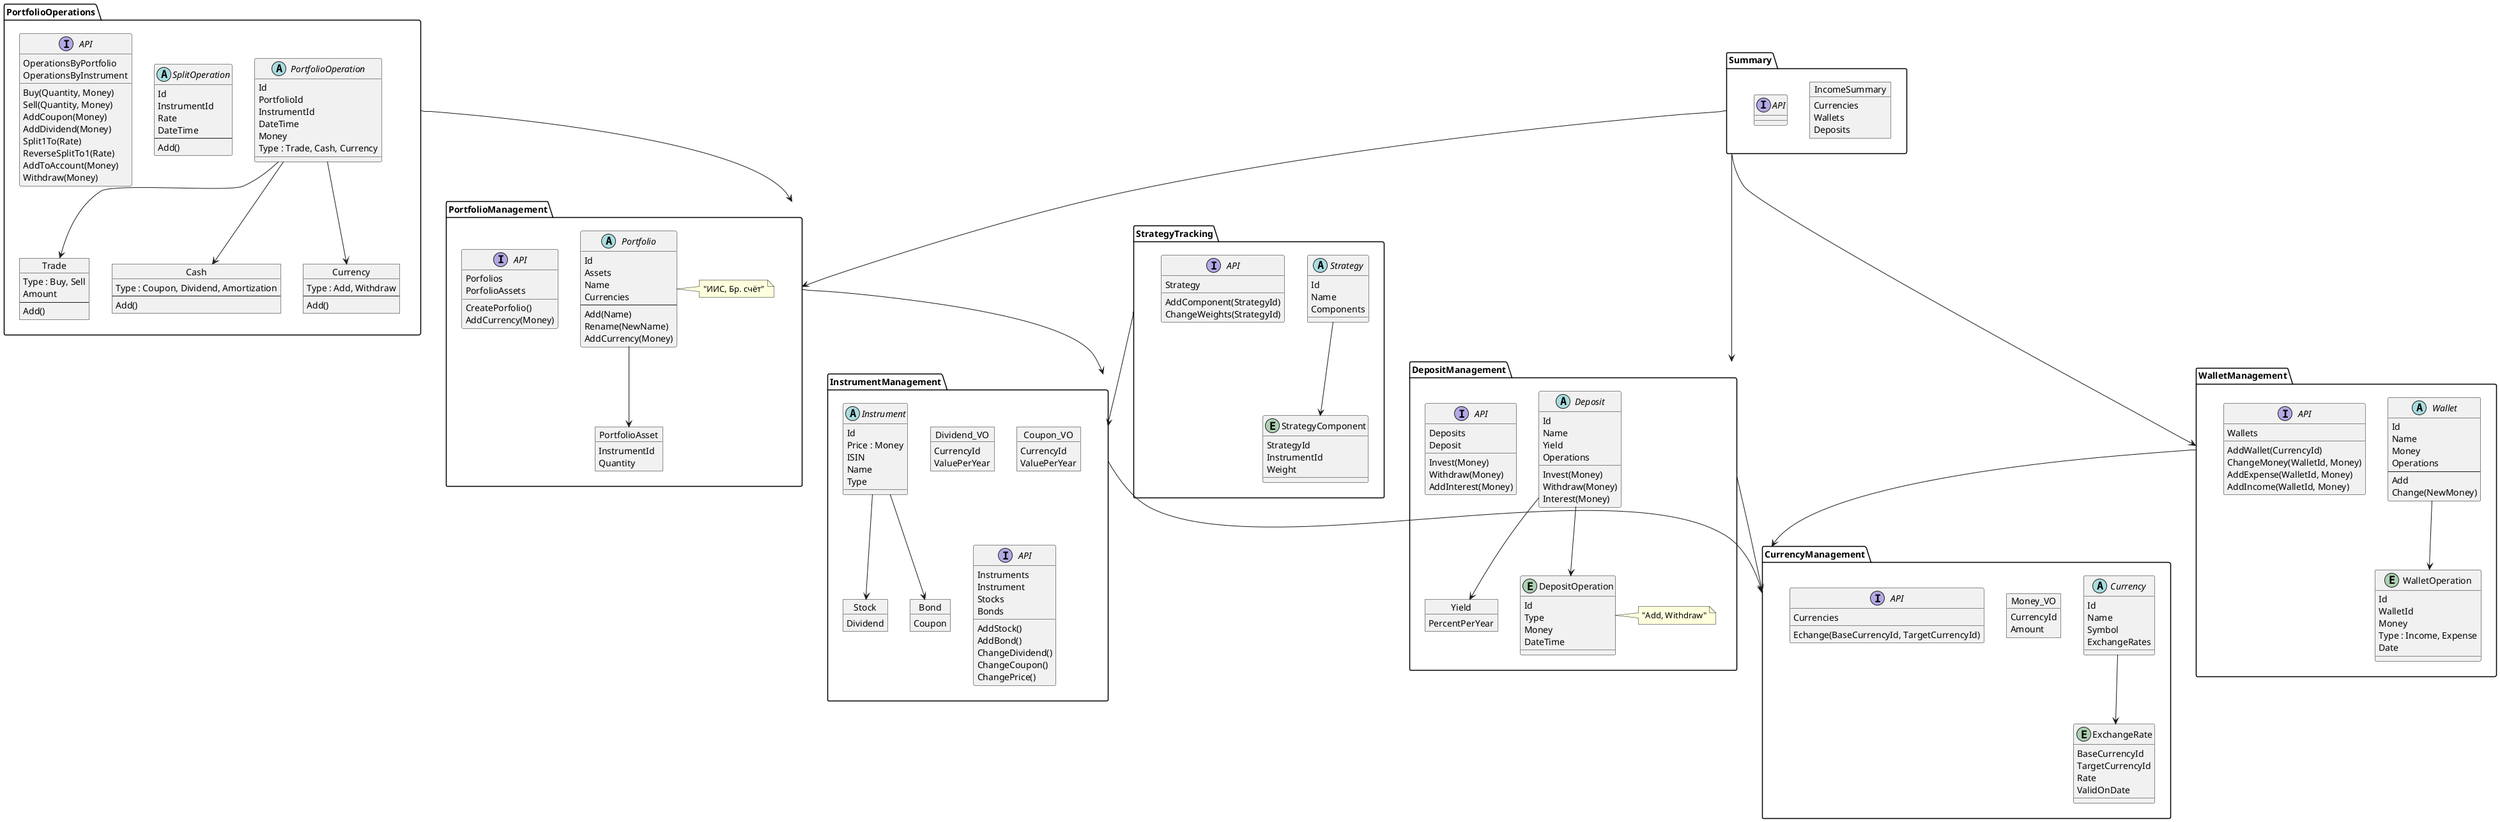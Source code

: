 @startuml Domain
allowmixing

package Summary {
    object IncomeSummary{
        Currencies
        Wallets
        Deposits
    }

    interface API {

    }
}

package PortfolioManagement {
    abstract Portfolio {
        Id
        Assets
        Name
        Currencies
        --
        Add(Name)
        Rename(NewName)
        AddCurrency(Money)
    }
    note right of Portfolio : "ИИС, Бр. счёт"

    object PortfolioAsset {
        InstrumentId
        Quantity
    }

    Portfolio --> PortfolioAsset

    interface API {
        Porfolios
        PorfolioAssets
        CreatePorfolio()
        AddCurrency(Money)
    }
}

package PortfolioOperations {
    abstract PortfolioOperation {
        Id
        PortfolioId
        InstrumentId
        DateTime
        Money
        Type : Trade, Cash, Currency
    }
    object Trade {
        Type : Buy, Sell
        Amount
        --
        Add()
    }

    object Cash {
        Type : Coupon, Dividend, Amortization
        --
        Add()
    }

    object Currency {
        Type : Add, Withdraw
        --
        Add()
    }

    abstract SplitOperation {
        Id
        InstrumentId
        Rate
        DateTime
        --
        Add()
    }

    PortfolioOperation --> Cash
    PortfolioOperation --> Trade
    PortfolioOperation --> Currency

    interface API {
        OperationsByPortfolio
        OperationsByInstrument
        Buy(Quantity, Money)
        Sell(Quantity, Money)
        AddCoupon(Money)
        AddDividend(Money)
        Split1To(Rate)
        ReverseSplitTo1(Rate)
        AddToAccount(Money)
        Withdraw(Money)
    }
}

package CurrencyManagement {
    abstract Currency {
        Id
        Name
        Symbol
        ExchangeRates
    }

    entity ExchangeRate {
        BaseCurrencyId
        TargetCurrencyId
        Rate
        ValidOnDate
    }

    object Money_VO {
        CurrencyId
        Amount
    }

    Currency --> ExchangeRate

    interface API {
        Currencies
        Echange(BaseCurrencyId, TargetCurrencyId)
    }
}

package WalletManagement {
    abstract Wallet {
        Id
        Name
        Money
        Operations
        --
        Add
        Change(NewMoney)
    }

    entity WalletOperation {
        Id
        WalletId
        Money
        Type : Income, Expense
        Date
    }

    interface API {
        Wallets
        AddWallet(CurrencyId)
        ChangeMoney(WalletId, Money)
        AddExpense(WalletId, Money)
        AddIncome(WalletId, Money)
    }

    Wallet --> WalletOperation
}

package StrategyTracking {
    abstract Strategy {
        Id
        Name
        Components
    }

    entity StrategyComponent {
        StrategyId
        InstrumentId
        Weight
    }

    Strategy --> StrategyComponent

    interface API {
        Strategy
        AddComponent(StrategyId)
        ChangeWeights(StrategyId)
    }
}

package InstrumentManagement {

    abstract Instrument {
        Id
        Price : Money
        ISIN
        Name
        Type
    }
    object Stock {
        Dividend
    }

    object Bond {
        Coupon
    }

    object Dividend_VO {
        CurrencyId
        ValuePerYear
    }

    object Coupon_VO {
        CurrencyId
        ValuePerYear
    }

    Instrument --> Stock
    Instrument --> Bond

    interface API {
        Instruments
        Instrument
        Stocks
        Bonds
        AddStock()
        AddBond()
        ChangeDividend()
        ChangeCoupon()
        ChangePrice()
    }
}

package DepositManagement {
    abstract Deposit {
        Id
        Name
        Yield
        Operations
        Invest(Money)
        Withdraw(Money)
        Interest(Money)
    }

    entity DepositOperation {
        Id
        Type
        Money
        DateTime
    }
    note right of DepositOperation : "Add, Withdraw"

    object Yield {
        PercentPerYear
    }


    Deposit --> Yield
    Deposit --> DepositOperation

    interface API {
        Deposits
        Deposit
        Invest(Money)
        Withdraw(Money)
        AddInterest(Money)
    }
}

InstrumentManagement --> CurrencyManagement
PortfolioManagement --> InstrumentManagement
PortfolioOperations --> PortfolioManagement
StrategyTracking --> InstrumentManagement
WalletManagement --> CurrencyManagement
DepositManagement --> CurrencyManagement
Summary --> WalletManagement
Summary --> PortfolioManagement
Summary --> DepositManagement
@enduml

